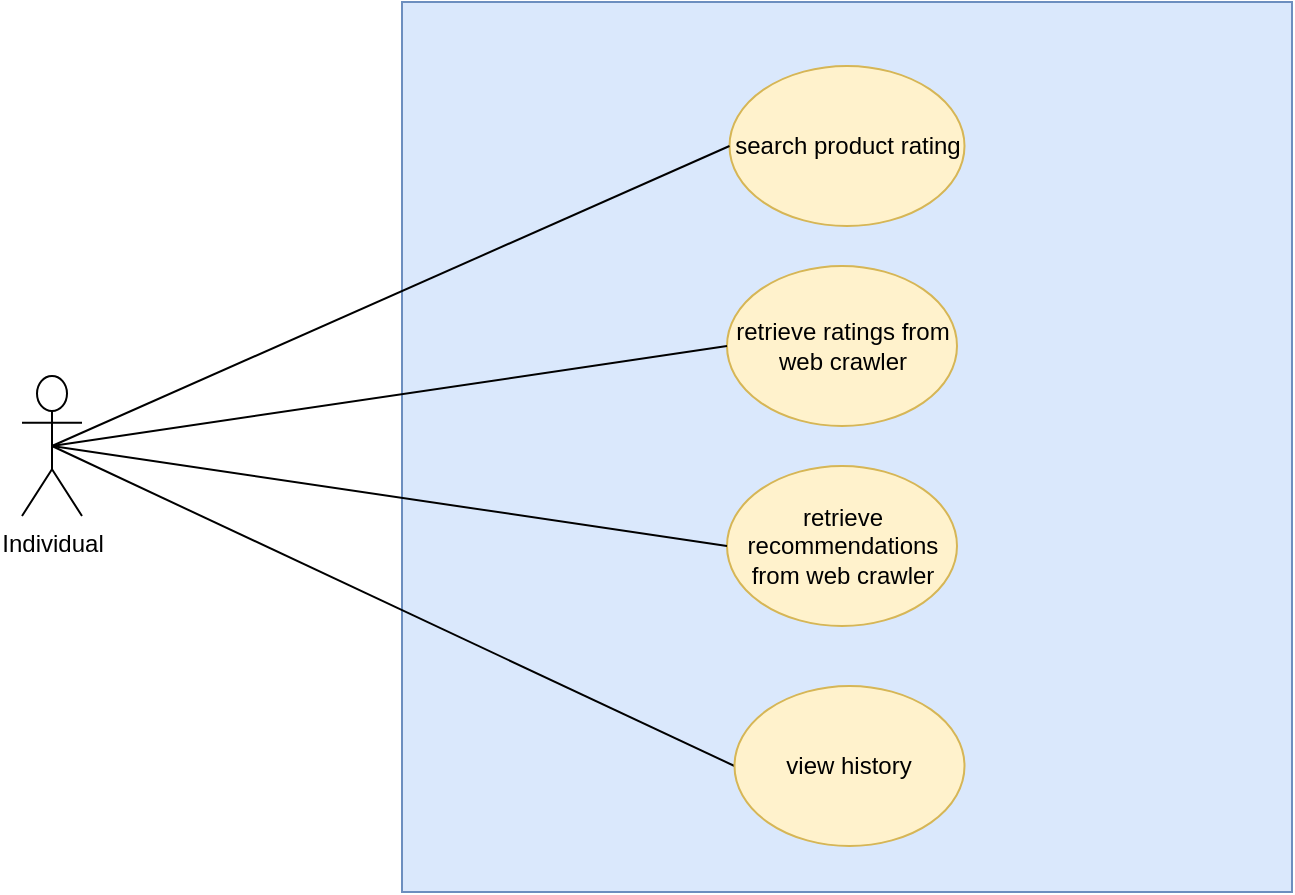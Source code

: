 <mxfile version="20.8.10" type="device"><diagram name="Page-1" id="fjwuFHZYpNOX4wre5BCR"><mxGraphModel dx="1276" dy="614" grid="1" gridSize="10" guides="1" tooltips="1" connect="1" arrows="1" fold="1" page="1" pageScale="1" pageWidth="850" pageHeight="1100" math="0" shadow="0"><root><mxCell id="0"/><mxCell id="1" parent="0"/><mxCell id="lUdEcpaVnrUoQNahTHSe-1" value="" style="whiteSpace=wrap;html=1;aspect=fixed;fillColor=#dae8fc;strokeColor=#6c8ebf;" parent="1" vertex="1"><mxGeometry x="340" y="328" width="445" height="445" as="geometry"/></mxCell><mxCell id="lUdEcpaVnrUoQNahTHSe-2" value="search product rating" style="ellipse;whiteSpace=wrap;html=1;fillColor=#fff2cc;strokeColor=#d6b656;" parent="1" vertex="1"><mxGeometry x="503.75" y="360" width="117.5" height="80" as="geometry"/></mxCell><mxCell id="lUdEcpaVnrUoQNahTHSe-3" value="retrieve ratings from web crawler" style="ellipse;whiteSpace=wrap;html=1;fillColor=#fff2cc;strokeColor=#d6b656;" parent="1" vertex="1"><mxGeometry x="502.5" y="460" width="115" height="80" as="geometry"/></mxCell><mxCell id="Jd3R5-ZXTsf17rILLIj6-1" value="Individual" style="shape=umlActor;verticalLabelPosition=bottom;verticalAlign=top;html=1;outlineConnect=0;" parent="1" vertex="1"><mxGeometry x="150" y="515" width="30" height="70" as="geometry"/></mxCell><mxCell id="EdmM1rZS4--3qe9CLnAn-2" value="" style="endArrow=none;html=1;rounded=0;entryX=0.5;entryY=0.5;entryDx=0;entryDy=0;entryPerimeter=0;exitX=0;exitY=0.5;exitDx=0;exitDy=0;" parent="1" source="lUdEcpaVnrUoQNahTHSe-2" target="Jd3R5-ZXTsf17rILLIj6-1" edge="1"><mxGeometry width="50" height="50" relative="1" as="geometry"><mxPoint x="442.5" y="460" as="sourcePoint"/><mxPoint x="450" y="510" as="targetPoint"/></mxGeometry></mxCell><mxCell id="EdmM1rZS4--3qe9CLnAn-3" value="" style="endArrow=none;html=1;rounded=0;entryX=0.5;entryY=0.5;entryDx=0;entryDy=0;entryPerimeter=0;exitX=0;exitY=0.5;exitDx=0;exitDy=0;" parent="1" source="lUdEcpaVnrUoQNahTHSe-3" target="Jd3R5-ZXTsf17rILLIj6-1" edge="1"><mxGeometry width="50" height="50" relative="1" as="geometry"><mxPoint x="442.5" y="630" as="sourcePoint"/><mxPoint x="145" y="555" as="targetPoint"/></mxGeometry></mxCell><mxCell id="-V8hK0YzY4rynzysPE-5-1" value="retrieve recommendations from web crawler" style="ellipse;whiteSpace=wrap;html=1;fillColor=#fff2cc;strokeColor=#d6b656;" parent="1" vertex="1"><mxGeometry x="502.5" y="560" width="115" height="80" as="geometry"/></mxCell><mxCell id="-V8hK0YzY4rynzysPE-5-2" value="" style="endArrow=none;html=1;rounded=0;entryX=0.5;entryY=0.5;entryDx=0;entryDy=0;entryPerimeter=0;exitX=0;exitY=0.5;exitDx=0;exitDy=0;" parent="1" source="-V8hK0YzY4rynzysPE-5-1" target="Jd3R5-ZXTsf17rILLIj6-1" edge="1"><mxGeometry width="50" height="50" relative="1" as="geometry"><mxPoint x="514" y="560" as="sourcePoint"/><mxPoint x="175" y="560" as="targetPoint"/></mxGeometry></mxCell><mxCell id="-V8hK0YzY4rynzysPE-5-3" value="" style="endArrow=none;html=1;rounded=0;entryX=0.5;entryY=0.5;entryDx=0;entryDy=0;entryPerimeter=0;exitX=0;exitY=0.5;exitDx=0;exitDy=0;" parent="1" source="-V8hK0YzY4rynzysPE-5-4" target="Jd3R5-ZXTsf17rILLIj6-1" edge="1"><mxGeometry width="50" height="50" relative="1" as="geometry"><mxPoint x="438.75" y="710" as="sourcePoint"/><mxPoint x="100" y="715" as="targetPoint"/></mxGeometry></mxCell><mxCell id="-V8hK0YzY4rynzysPE-5-4" value="view history" style="ellipse;whiteSpace=wrap;html=1;fillColor=#fff2cc;strokeColor=#d6b656;" parent="1" vertex="1"><mxGeometry x="506.25" y="670" width="115" height="80" as="geometry"/></mxCell></root></mxGraphModel></diagram></mxfile>